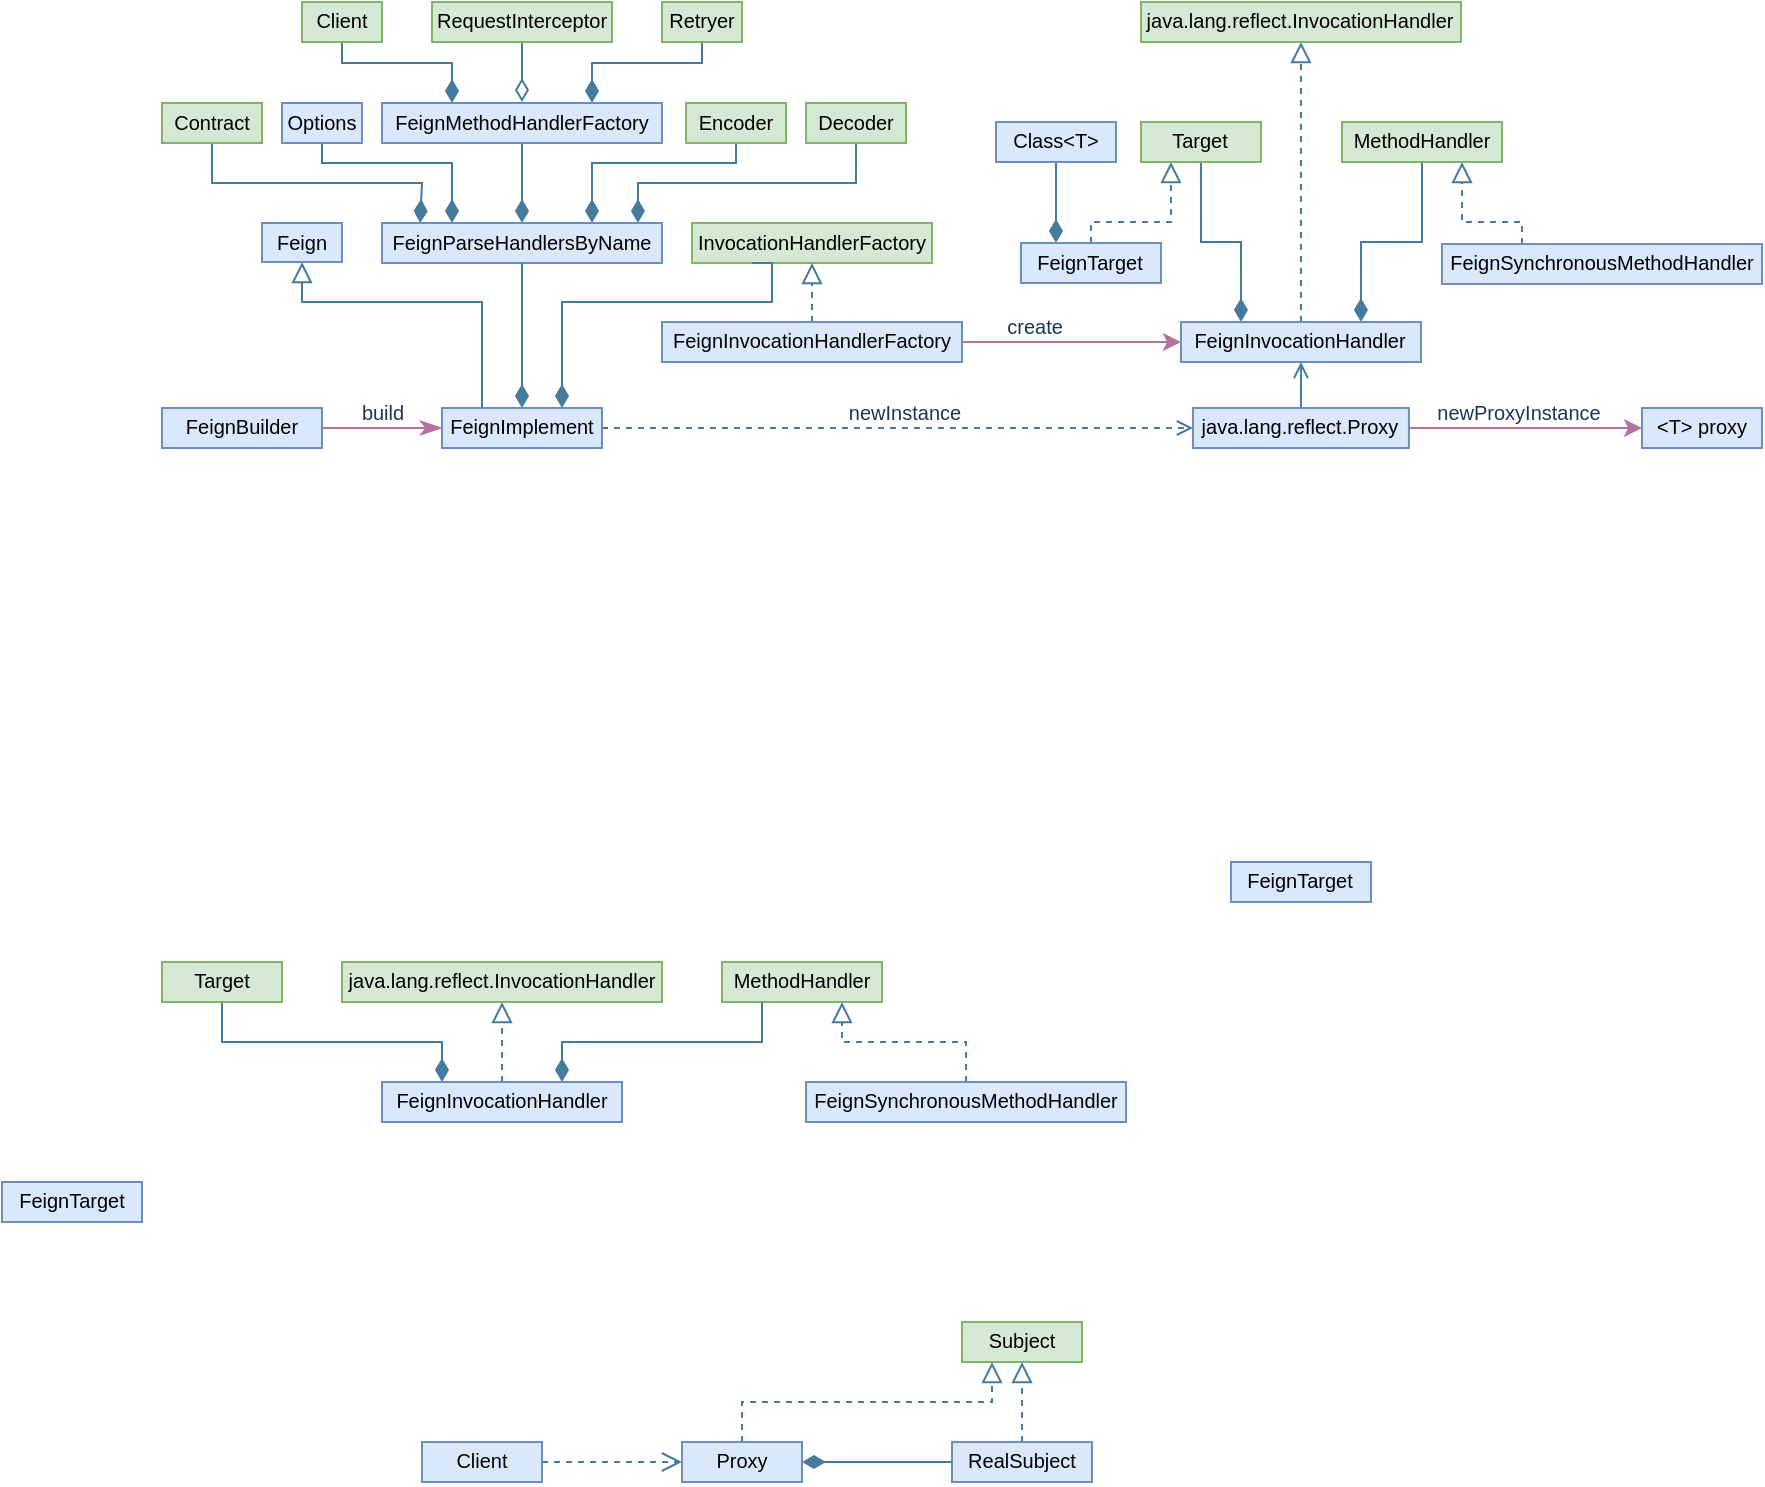 <mxfile version="21.5.1" type="device" pages="2">
  <diagram id="_M2vOzLNJd95OLEj7MYm" name="feign">
    <mxGraphModel dx="982" dy="659" grid="1" gridSize="10" guides="1" tooltips="1" connect="1" arrows="1" fold="1" page="1" pageScale="1" pageWidth="3300" pageHeight="4681" math="0" shadow="0">
      <root>
        <mxCell id="0" />
        <mxCell id="1" parent="0" />
        <mxCell id="AGtXbP1HPMAP7UNL4Vgl-21" style="edgeStyle=orthogonalEdgeStyle;shape=connector;rounded=0;sketch=0;orthogonalLoop=1;jettySize=auto;html=1;exitX=1;exitY=0.5;exitDx=0;exitDy=0;entryX=0;entryY=0.5;entryDx=0;entryDy=0;labelBackgroundColor=default;strokeColor=#B5739D;fontFamily=Helvetica;fontSize=10;fontColor=#1D3557;endArrow=classicThin;endFill=1;endSize=8;fillColor=#A8DADC;" edge="1" parent="1" source="AGtXbP1HPMAP7UNL4Vgl-7" target="AGtXbP1HPMAP7UNL4Vgl-11">
          <mxGeometry relative="1" as="geometry" />
        </mxCell>
        <mxCell id="AGtXbP1HPMAP7UNL4Vgl-7" value="&lt;p style=&quot;margin: 4px 0px 0px;&quot;&gt;FeignBuilder&lt;br&gt;&lt;/p&gt;" style="verticalAlign=middle;align=center;overflow=fill;fontSize=10;fontFamily=Helvetica;html=1;strokeColor=#6c8ebf;fillColor=#dae8fc;fontStyle=0" vertex="1" parent="1">
          <mxGeometry x="160" y="763" width="80" height="20" as="geometry" />
        </mxCell>
        <mxCell id="AGtXbP1HPMAP7UNL4Vgl-54" style="edgeStyle=orthogonalEdgeStyle;shape=connector;rounded=0;sketch=0;orthogonalLoop=1;jettySize=auto;html=1;exitX=0.5;exitY=0;exitDx=0;exitDy=0;entryX=0.5;entryY=1;entryDx=0;entryDy=0;labelBackgroundColor=default;strokeColor=#457B9D;fontFamily=Helvetica;fontSize=10;fontColor=#1D3557;endArrow=none;endFill=0;endSize=8;fillColor=#A8DADC;startArrow=diamondThin;startFill=1;startSize=9;" edge="1" parent="1" source="AGtXbP1HPMAP7UNL4Vgl-9" target="AGtXbP1HPMAP7UNL4Vgl-45">
          <mxGeometry relative="1" as="geometry" />
        </mxCell>
        <mxCell id="AGtXbP1HPMAP7UNL4Vgl-55" style="edgeStyle=orthogonalEdgeStyle;shape=connector;rounded=0;sketch=0;orthogonalLoop=1;jettySize=auto;html=1;exitX=0.75;exitY=0;exitDx=0;exitDy=0;entryX=0.5;entryY=1;entryDx=0;entryDy=0;labelBackgroundColor=default;strokeColor=#457B9D;fontFamily=Helvetica;fontSize=10;fontColor=#1D3557;startArrow=diamondThin;startFill=1;endArrow=none;endFill=0;startSize=9;endSize=8;fillColor=#A8DADC;" edge="1" parent="1" source="AGtXbP1HPMAP7UNL4Vgl-9" target="AGtXbP1HPMAP7UNL4Vgl-44">
          <mxGeometry relative="1" as="geometry">
            <Array as="points">
              <mxPoint x="375" y="640.5" />
              <mxPoint x="447" y="640.5" />
            </Array>
          </mxGeometry>
        </mxCell>
        <mxCell id="AGtXbP1HPMAP7UNL4Vgl-56" style="edgeStyle=orthogonalEdgeStyle;shape=connector;rounded=0;sketch=0;orthogonalLoop=1;jettySize=auto;html=1;exitX=0.25;exitY=0;exitDx=0;exitDy=0;entryX=0.5;entryY=1;entryDx=0;entryDy=0;labelBackgroundColor=default;strokeColor=#457B9D;fontFamily=Helvetica;fontSize=10;fontColor=#1D3557;startArrow=diamondThin;startFill=1;endArrow=none;endFill=0;startSize=9;endSize=8;fillColor=#A8DADC;" edge="1" parent="1" source="AGtXbP1HPMAP7UNL4Vgl-9" target="AGtXbP1HPMAP7UNL4Vgl-42">
          <mxGeometry relative="1" as="geometry">
            <Array as="points">
              <mxPoint x="305" y="640.5" />
              <mxPoint x="240" y="640.5" />
            </Array>
          </mxGeometry>
        </mxCell>
        <mxCell id="AGtXbP1HPMAP7UNL4Vgl-57" style="edgeStyle=orthogonalEdgeStyle;shape=connector;rounded=0;sketch=0;orthogonalLoop=1;jettySize=auto;html=1;exitX=0.914;exitY=0;exitDx=0;exitDy=0;entryX=0.5;entryY=1;entryDx=0;entryDy=0;labelBackgroundColor=default;strokeColor=#457B9D;fontFamily=Helvetica;fontSize=10;fontColor=#1D3557;startArrow=diamondThin;startFill=1;endArrow=none;endFill=0;startSize=9;endSize=8;fillColor=#A8DADC;exitPerimeter=0;" edge="1" parent="1" source="AGtXbP1HPMAP7UNL4Vgl-9" target="AGtXbP1HPMAP7UNL4Vgl-43">
          <mxGeometry relative="1" as="geometry">
            <Array as="points">
              <mxPoint x="398" y="650.5" />
              <mxPoint x="507" y="650.5" />
            </Array>
          </mxGeometry>
        </mxCell>
        <mxCell id="AGtXbP1HPMAP7UNL4Vgl-58" style="edgeStyle=orthogonalEdgeStyle;shape=connector;rounded=0;sketch=0;orthogonalLoop=1;jettySize=auto;html=1;exitX=0.136;exitY=0;exitDx=0;exitDy=0;entryX=0.5;entryY=1;entryDx=0;entryDy=0;labelBackgroundColor=default;strokeColor=#457B9D;fontFamily=Helvetica;fontSize=10;fontColor=#1D3557;startArrow=diamondThin;startFill=1;endArrow=none;endFill=0;startSize=9;endSize=8;fillColor=#A8DADC;exitPerimeter=0;" edge="1" parent="1" source="AGtXbP1HPMAP7UNL4Vgl-9" target="AGtXbP1HPMAP7UNL4Vgl-41">
          <mxGeometry relative="1" as="geometry">
            <Array as="points">
              <mxPoint x="290" y="650.5" />
              <mxPoint x="185" y="650.5" />
            </Array>
          </mxGeometry>
        </mxCell>
        <mxCell id="AGtXbP1HPMAP7UNL4Vgl-9" value="&lt;p style=&quot;margin: 4px 0px 0px;&quot;&gt;FeignParseHandlersByName&lt;br&gt;&lt;/p&gt;" style="verticalAlign=middle;align=center;overflow=fill;fontSize=10;fontFamily=Helvetica;html=1;strokeColor=#6c8ebf;fillColor=#dae8fc;fontStyle=0" vertex="1" parent="1">
          <mxGeometry x="270" y="670.5" width="140" height="20" as="geometry" />
        </mxCell>
        <mxCell id="AGtXbP1HPMAP7UNL4Vgl-10" value="&lt;p style=&quot;margin: 4px 0px 0px;&quot;&gt;InvocationHandlerFactory&lt;br&gt;&lt;/p&gt;" style="verticalAlign=middle;align=center;overflow=fill;fontSize=10;fontFamily=Helvetica;html=1;strokeColor=#82b366;fillColor=#d5e8d4;fontStyle=0" vertex="1" parent="1">
          <mxGeometry x="425" y="670.5" width="120" height="20" as="geometry" />
        </mxCell>
        <mxCell id="AGtXbP1HPMAP7UNL4Vgl-13" style="edgeStyle=orthogonalEdgeStyle;shape=connector;rounded=0;sketch=0;orthogonalLoop=1;jettySize=auto;html=1;exitX=0.5;exitY=0;exitDx=0;exitDy=0;entryX=0.5;entryY=1;entryDx=0;entryDy=0;labelBackgroundColor=default;strokeColor=#457B9D;fontFamily=Helvetica;fontSize=10;fontColor=#1D3557;endArrow=none;endFill=0;endSize=8;fillColor=#A8DADC;startArrow=diamondThin;startFill=1;startSize=9;" edge="1" parent="1" source="AGtXbP1HPMAP7UNL4Vgl-11" target="AGtXbP1HPMAP7UNL4Vgl-9">
          <mxGeometry relative="1" as="geometry" />
        </mxCell>
        <mxCell id="AGtXbP1HPMAP7UNL4Vgl-14" style="edgeStyle=orthogonalEdgeStyle;shape=connector;rounded=0;sketch=0;orthogonalLoop=1;jettySize=auto;html=1;exitX=0.75;exitY=0;exitDx=0;exitDy=0;entryX=0.25;entryY=1;entryDx=0;entryDy=0;labelBackgroundColor=default;strokeColor=#457B9D;fontFamily=Helvetica;fontSize=10;fontColor=#1D3557;endArrow=none;endFill=0;endSize=8;fillColor=#A8DADC;startArrow=diamondThin;startFill=1;startSize=9;" edge="1" parent="1" source="AGtXbP1HPMAP7UNL4Vgl-11" target="AGtXbP1HPMAP7UNL4Vgl-10">
          <mxGeometry relative="1" as="geometry">
            <Array as="points">
              <mxPoint x="360" y="710" />
              <mxPoint x="465" y="710" />
            </Array>
          </mxGeometry>
        </mxCell>
        <mxCell id="AGtXbP1HPMAP7UNL4Vgl-68" style="edgeStyle=orthogonalEdgeStyle;shape=connector;rounded=0;sketch=0;orthogonalLoop=1;jettySize=auto;html=1;exitX=1;exitY=0.5;exitDx=0;exitDy=0;entryX=0;entryY=0.5;entryDx=0;entryDy=0;labelBackgroundColor=default;strokeColor=#457B9D;fontFamily=Helvetica;fontSize=10;fontColor=#1D3557;startArrow=none;startFill=0;endArrow=open;endFill=0;startSize=9;endSize=6;fillColor=#A8DADC;dashed=1;" edge="1" parent="1" source="AGtXbP1HPMAP7UNL4Vgl-11" target="AGtXbP1HPMAP7UNL4Vgl-67">
          <mxGeometry relative="1" as="geometry" />
        </mxCell>
        <mxCell id="AGtXbP1HPMAP7UNL4Vgl-11" value="&lt;p style=&quot;margin: 4px 0px 0px;&quot;&gt;FeignImplement&lt;br&gt;&lt;/p&gt;" style="verticalAlign=middle;align=center;overflow=fill;fontSize=10;fontFamily=Helvetica;html=1;strokeColor=#6c8ebf;fillColor=#dae8fc;fontStyle=0" vertex="1" parent="1">
          <mxGeometry x="300" y="763" width="80" height="20" as="geometry" />
        </mxCell>
        <mxCell id="AGtXbP1HPMAP7UNL4Vgl-63" style="edgeStyle=orthogonalEdgeStyle;shape=connector;rounded=0;sketch=0;orthogonalLoop=1;jettySize=auto;html=1;exitX=1;exitY=0.5;exitDx=0;exitDy=0;entryX=0;entryY=0.5;entryDx=0;entryDy=0;labelBackgroundColor=default;strokeColor=#B5739D;fontFamily=Helvetica;fontSize=10;fontColor=#1D3557;startArrow=none;startFill=0;endArrow=classic;endFill=1;startSize=6;endSize=6;fillColor=#A8DADC;" edge="1" parent="1" source="AGtXbP1HPMAP7UNL4Vgl-17" target="AGtXbP1HPMAP7UNL4Vgl-60">
          <mxGeometry relative="1" as="geometry" />
        </mxCell>
        <mxCell id="AGtXbP1HPMAP7UNL4Vgl-70" style="edgeStyle=orthogonalEdgeStyle;shape=connector;rounded=0;sketch=0;orthogonalLoop=1;jettySize=auto;html=1;exitX=0.5;exitY=0;exitDx=0;exitDy=0;entryX=0.5;entryY=1;entryDx=0;entryDy=0;labelBackgroundColor=default;strokeColor=#457B9D;fontFamily=Helvetica;fontSize=10;fontColor=#1D3557;startArrow=none;startFill=0;endArrow=block;endFill=0;startSize=9;endSize=8;fillColor=#A8DADC;dashed=1;" edge="1" parent="1" source="AGtXbP1HPMAP7UNL4Vgl-17" target="AGtXbP1HPMAP7UNL4Vgl-10">
          <mxGeometry relative="1" as="geometry" />
        </mxCell>
        <mxCell id="AGtXbP1HPMAP7UNL4Vgl-17" value="&lt;p style=&quot;margin: 4px 0px 0px;&quot;&gt;FeignInvocationHandlerFactory&lt;br&gt;&lt;/p&gt;" style="verticalAlign=middle;align=center;overflow=fill;fontSize=10;fontFamily=Helvetica;html=1;strokeColor=#6c8ebf;fillColor=#dae8fc;fontStyle=0" vertex="1" parent="1">
          <mxGeometry x="410" y="720" width="150" height="20" as="geometry" />
        </mxCell>
        <mxCell id="AGtXbP1HPMAP7UNL4Vgl-22" value="build" style="text;html=1;align=center;verticalAlign=middle;resizable=0;points=[];autosize=1;strokeColor=none;fillColor=none;fontSize=10;fontFamily=Helvetica;fontColor=#1D3557;" vertex="1" parent="1">
          <mxGeometry x="250" y="750" width="40" height="30" as="geometry" />
        </mxCell>
        <mxCell id="AGtXbP1HPMAP7UNL4Vgl-41" value="&lt;p style=&quot;margin: 4px 0px 0px;&quot;&gt;Contract&lt;br&gt;&lt;/p&gt;" style="verticalAlign=middle;align=center;overflow=fill;fontSize=10;fontFamily=Helvetica;html=1;strokeColor=#82b366;fillColor=#d5e8d4;fontStyle=0" vertex="1" parent="1">
          <mxGeometry x="160" y="610.5" width="50" height="20" as="geometry" />
        </mxCell>
        <mxCell id="AGtXbP1HPMAP7UNL4Vgl-42" value="&lt;p style=&quot;margin: 4px 0px 0px;&quot;&gt;Options&lt;br&gt;&lt;/p&gt;" style="verticalAlign=middle;align=center;overflow=fill;fontSize=10;fontFamily=Helvetica;html=1;strokeColor=#6c8ebf;fillColor=#dae8fc;fontStyle=0" vertex="1" parent="1">
          <mxGeometry x="220" y="610.5" width="40" height="20" as="geometry" />
        </mxCell>
        <mxCell id="AGtXbP1HPMAP7UNL4Vgl-43" value="&lt;p style=&quot;margin: 4px 0px 0px;&quot;&gt;Decoder&lt;br&gt;&lt;/p&gt;" style="verticalAlign=middle;align=center;overflow=fill;fontSize=10;fontFamily=Helvetica;html=1;strokeColor=#82b366;fillColor=#d5e8d4;fontStyle=0" vertex="1" parent="1">
          <mxGeometry x="482.02" y="610.5" width="50" height="20" as="geometry" />
        </mxCell>
        <mxCell id="AGtXbP1HPMAP7UNL4Vgl-44" value="&lt;p style=&quot;margin: 4px 0px 0px;&quot;&gt;Encoder&lt;br&gt;&lt;/p&gt;" style="verticalAlign=middle;align=center;overflow=fill;fontSize=10;fontFamily=Helvetica;html=1;strokeColor=#82b366;fillColor=#d5e8d4;fontStyle=0" vertex="1" parent="1">
          <mxGeometry x="422.02" y="610.5" width="50" height="20" as="geometry" />
        </mxCell>
        <mxCell id="AGtXbP1HPMAP7UNL4Vgl-59" style="edgeStyle=orthogonalEdgeStyle;shape=connector;rounded=0;sketch=0;orthogonalLoop=1;jettySize=auto;html=1;exitX=0.75;exitY=0;exitDx=0;exitDy=0;labelBackgroundColor=default;strokeColor=#457B9D;fontFamily=Helvetica;fontSize=10;fontColor=#1D3557;startArrow=diamondThin;startFill=1;endArrow=none;endFill=0;startSize=9;endSize=8;fillColor=#A8DADC;" edge="1" parent="1" source="AGtXbP1HPMAP7UNL4Vgl-45" target="AGtXbP1HPMAP7UNL4Vgl-50">
          <mxGeometry relative="1" as="geometry" />
        </mxCell>
        <mxCell id="AGtXbP1HPMAP7UNL4Vgl-45" value="&lt;p style=&quot;margin: 4px 0px 0px;&quot;&gt;FeignMethodHandlerFactory&lt;br&gt;&lt;/p&gt;" style="verticalAlign=middle;align=center;overflow=fill;fontSize=10;fontFamily=Helvetica;html=1;strokeColor=#6c8ebf;fillColor=#dae8fc;fontStyle=0" vertex="1" parent="1">
          <mxGeometry x="270" y="610.5" width="140" height="20" as="geometry" />
        </mxCell>
        <mxCell id="AGtXbP1HPMAP7UNL4Vgl-46" style="edgeStyle=orthogonalEdgeStyle;shape=connector;rounded=0;sketch=0;orthogonalLoop=1;jettySize=auto;html=1;exitX=0.5;exitY=0;exitDx=0;exitDy=0;entryX=0.5;entryY=1;entryDx=0;entryDy=0;labelBackgroundColor=default;strokeColor=#457B9D;fontFamily=Helvetica;fontSize=10;fontColor=#1D3557;endArrow=none;endFill=0;endSize=8;fillColor=#A8DADC;startArrow=diamondThin;startFill=0;startSize=9;" edge="1" parent="1" target="AGtXbP1HPMAP7UNL4Vgl-51">
          <mxGeometry relative="1" as="geometry">
            <mxPoint x="340" y="610" as="sourcePoint" />
          </mxGeometry>
        </mxCell>
        <mxCell id="AGtXbP1HPMAP7UNL4Vgl-47" style="edgeStyle=orthogonalEdgeStyle;shape=connector;rounded=0;sketch=0;orthogonalLoop=1;jettySize=auto;html=1;exitX=0.25;exitY=0;exitDx=0;exitDy=0;entryX=0.5;entryY=1;entryDx=0;entryDy=0;labelBackgroundColor=default;strokeColor=#457B9D;fontFamily=Helvetica;fontSize=10;fontColor=#1D3557;endArrow=none;endFill=0;endSize=8;fillColor=#A8DADC;startArrow=diamondThin;startFill=1;startSize=9;" edge="1" parent="1" target="AGtXbP1HPMAP7UNL4Vgl-49" source="AGtXbP1HPMAP7UNL4Vgl-45">
          <mxGeometry relative="1" as="geometry">
            <mxPoint x="303" y="610" as="sourcePoint" />
          </mxGeometry>
        </mxCell>
        <mxCell id="AGtXbP1HPMAP7UNL4Vgl-49" value="&lt;p style=&quot;margin: 4px 0px 0px;&quot;&gt;Client&lt;br&gt;&lt;/p&gt;" style="verticalAlign=middle;align=center;overflow=fill;fontSize=10;fontFamily=Helvetica;html=1;strokeColor=#82b366;fillColor=#d5e8d4;fontStyle=0" vertex="1" parent="1">
          <mxGeometry x="230" y="560" width="40" height="20" as="geometry" />
        </mxCell>
        <mxCell id="AGtXbP1HPMAP7UNL4Vgl-50" value="&lt;p style=&quot;margin: 4px 0px 0px;&quot;&gt;Retryer&lt;br&gt;&lt;/p&gt;" style="verticalAlign=middle;align=center;overflow=fill;fontSize=10;fontFamily=Helvetica;html=1;strokeColor=#82b366;fillColor=#d5e8d4;fontStyle=0" vertex="1" parent="1">
          <mxGeometry x="410" y="560" width="40" height="20" as="geometry" />
        </mxCell>
        <mxCell id="AGtXbP1HPMAP7UNL4Vgl-51" value="&lt;p style=&quot;margin: 4px 0px 0px;&quot;&gt;RequestInterceptor&lt;br&gt;&lt;/p&gt;" style="verticalAlign=middle;align=center;overflow=fill;fontSize=10;fontFamily=Helvetica;html=1;strokeColor=#82b366;fillColor=#d5e8d4;fontStyle=0" vertex="1" parent="1">
          <mxGeometry x="295" y="560" width="90" height="20" as="geometry" />
        </mxCell>
        <mxCell id="AGtXbP1HPMAP7UNL4Vgl-90" style="edgeStyle=orthogonalEdgeStyle;shape=connector;rounded=0;sketch=0;orthogonalLoop=1;jettySize=auto;html=1;exitX=0.5;exitY=0;exitDx=0;exitDy=0;entryX=0.5;entryY=1;entryDx=0;entryDy=0;labelBackgroundColor=default;strokeColor=#457B9D;fontFamily=Helvetica;fontSize=10;fontColor=#1D3557;startArrow=none;startFill=0;endArrow=block;endFill=0;startSize=9;endSize=8;fillColor=#A8DADC;dashed=1;" edge="1" parent="1" source="AGtXbP1HPMAP7UNL4Vgl-60" target="AGtXbP1HPMAP7UNL4Vgl-89">
          <mxGeometry relative="1" as="geometry" />
        </mxCell>
        <mxCell id="AGtXbP1HPMAP7UNL4Vgl-106" style="edgeStyle=orthogonalEdgeStyle;shape=connector;rounded=0;sketch=0;orthogonalLoop=1;jettySize=auto;html=1;exitX=0.75;exitY=0;exitDx=0;exitDy=0;entryX=0.5;entryY=1;entryDx=0;entryDy=0;labelBackgroundColor=default;strokeColor=#457B9D;fontFamily=Helvetica;fontSize=10;fontColor=#1D3557;startArrow=diamondThin;startFill=1;endArrow=none;endFill=0;startSize=9;endSize=8;fillColor=#A8DADC;" edge="1" parent="1" source="AGtXbP1HPMAP7UNL4Vgl-60" target="AGtXbP1HPMAP7UNL4Vgl-105">
          <mxGeometry relative="1" as="geometry" />
        </mxCell>
        <mxCell id="AGtXbP1HPMAP7UNL4Vgl-110" style="edgeStyle=orthogonalEdgeStyle;shape=connector;rounded=0;sketch=0;orthogonalLoop=1;jettySize=auto;html=1;exitX=0.25;exitY=0;exitDx=0;exitDy=0;entryX=0.5;entryY=1;entryDx=0;entryDy=0;labelBackgroundColor=default;strokeColor=#457B9D;fontFamily=Helvetica;fontSize=10;fontColor=#1D3557;startArrow=diamondThin;startFill=1;endArrow=none;endFill=0;startSize=9;endSize=8;fillColor=#A8DADC;" edge="1" parent="1" source="AGtXbP1HPMAP7UNL4Vgl-60" target="AGtXbP1HPMAP7UNL4Vgl-108">
          <mxGeometry relative="1" as="geometry" />
        </mxCell>
        <mxCell id="AGtXbP1HPMAP7UNL4Vgl-60" value="&lt;p style=&quot;margin: 4px 0px 0px;&quot;&gt;FeignInvocationHandler&lt;br&gt;&lt;/p&gt;" style="verticalAlign=middle;align=center;overflow=fill;fontSize=10;fontFamily=Helvetica;html=1;strokeColor=#6c8ebf;fillColor=#dae8fc;fontStyle=0" vertex="1" parent="1">
          <mxGeometry x="669.48" y="720" width="120" height="20" as="geometry" />
        </mxCell>
        <mxCell id="AGtXbP1HPMAP7UNL4Vgl-64" value="create" style="text;html=1;align=center;verticalAlign=middle;resizable=0;points=[];autosize=1;strokeColor=none;fillColor=none;fontSize=10;fontFamily=Helvetica;fontColor=#1D3557;" vertex="1" parent="1">
          <mxGeometry x="571.48" y="707" width="50" height="30" as="geometry" />
        </mxCell>
        <mxCell id="AGtXbP1HPMAP7UNL4Vgl-65" value="&lt;p style=&quot;margin: 4px 0px 0px;&quot;&gt;Feign&lt;br&gt;&lt;/p&gt;" style="verticalAlign=middle;align=center;overflow=fill;fontSize=10;fontFamily=Helvetica;html=1;strokeColor=#6c8ebf;fillColor=#dae8fc;fontStyle=0" vertex="1" parent="1">
          <mxGeometry x="210" y="670.5" width="40" height="19.5" as="geometry" />
        </mxCell>
        <mxCell id="AGtXbP1HPMAP7UNL4Vgl-66" style="edgeStyle=orthogonalEdgeStyle;shape=connector;rounded=0;sketch=0;orthogonalLoop=1;jettySize=auto;html=1;exitX=0.25;exitY=0;exitDx=0;exitDy=0;entryX=0.5;entryY=1;entryDx=0;entryDy=0;labelBackgroundColor=default;strokeColor=#457B9D;fontFamily=Helvetica;fontSize=10;fontColor=#1D3557;endArrow=block;endFill=0;endSize=8;fillColor=#A8DADC;" edge="1" parent="1" target="AGtXbP1HPMAP7UNL4Vgl-65" source="AGtXbP1HPMAP7UNL4Vgl-11">
          <mxGeometry relative="1" as="geometry">
            <mxPoint x="230" y="730.5" as="sourcePoint" />
            <Array as="points">
              <mxPoint x="320" y="710" />
              <mxPoint x="230" y="710" />
            </Array>
          </mxGeometry>
        </mxCell>
        <mxCell id="AGtXbP1HPMAP7UNL4Vgl-74" style="edgeStyle=orthogonalEdgeStyle;shape=connector;rounded=0;sketch=0;orthogonalLoop=1;jettySize=auto;html=1;exitX=1;exitY=0.5;exitDx=0;exitDy=0;entryX=0;entryY=0.5;entryDx=0;entryDy=0;labelBackgroundColor=default;strokeColor=#B5739D;fontFamily=Helvetica;fontSize=10;fontColor=#1D3557;startArrow=none;startFill=0;endArrow=classic;endFill=1;startSize=10;endSize=6;fillColor=#A8DADC;" edge="1" parent="1" source="AGtXbP1HPMAP7UNL4Vgl-67" target="AGtXbP1HPMAP7UNL4Vgl-73">
          <mxGeometry relative="1" as="geometry" />
        </mxCell>
        <mxCell id="AGtXbP1HPMAP7UNL4Vgl-77" style="edgeStyle=orthogonalEdgeStyle;shape=connector;rounded=0;sketch=0;orthogonalLoop=1;jettySize=auto;html=1;exitX=0.5;exitY=0;exitDx=0;exitDy=0;entryX=0.5;entryY=1;entryDx=0;entryDy=0;labelBackgroundColor=default;strokeColor=#457B9D;fontFamily=Helvetica;fontSize=10;fontColor=#1D3557;startArrow=none;startFill=0;endArrow=open;endFill=0;startSize=9;endSize=6;fillColor=#A8DADC;" edge="1" parent="1" source="AGtXbP1HPMAP7UNL4Vgl-67" target="AGtXbP1HPMAP7UNL4Vgl-60">
          <mxGeometry relative="1" as="geometry" />
        </mxCell>
        <mxCell id="AGtXbP1HPMAP7UNL4Vgl-67" value="&lt;p style=&quot;margin: 4px 0px 0px;&quot;&gt;java.lang.reflect.Proxy&lt;br&gt;&lt;/p&gt;" style="verticalAlign=middle;align=center;overflow=fill;fontSize=10;fontFamily=Helvetica;html=1;strokeColor=#6c8ebf;fillColor=#dae8fc;fontStyle=0" vertex="1" parent="1">
          <mxGeometry x="675.49" y="763" width="107.98" height="20" as="geometry" />
        </mxCell>
        <mxCell id="AGtXbP1HPMAP7UNL4Vgl-71" value="newInstance" style="text;html=1;align=center;verticalAlign=middle;resizable=0;points=[];autosize=1;strokeColor=none;fillColor=none;fontSize=10;fontFamily=Helvetica;fontColor=#1D3557;" vertex="1" parent="1">
          <mxGeometry x="491.48" y="750" width="80" height="30" as="geometry" />
        </mxCell>
        <mxCell id="AGtXbP1HPMAP7UNL4Vgl-72" value="newProxyInstance" style="text;html=1;align=center;verticalAlign=middle;resizable=0;points=[];autosize=1;strokeColor=none;fillColor=none;fontSize=10;fontFamily=Helvetica;fontColor=#1D3557;" vertex="1" parent="1">
          <mxGeometry x="783.47" y="750" width="110" height="30" as="geometry" />
        </mxCell>
        <mxCell id="AGtXbP1HPMAP7UNL4Vgl-73" value="&lt;p style=&quot;margin: 4px 0px 0px;&quot;&gt;&amp;lt;T&amp;gt; proxy&lt;br&gt;&lt;/p&gt;" style="verticalAlign=middle;align=center;overflow=fill;fontSize=10;fontFamily=Helvetica;html=1;strokeColor=#6c8ebf;fillColor=#dae8fc;fontStyle=0" vertex="1" parent="1">
          <mxGeometry x="900" y="763" width="60" height="20" as="geometry" />
        </mxCell>
        <mxCell id="AGtXbP1HPMAP7UNL4Vgl-89" value="&lt;p style=&quot;margin: 4px 0px 0px;&quot;&gt;java.lang.reflect.InvocationHandler&lt;br&gt;&lt;/p&gt;" style="verticalAlign=middle;align=center;overflow=fill;fontSize=10;fontFamily=Helvetica;html=1;fillColor=#d5e8d4;strokeColor=#82b366;fontStyle=0" vertex="1" parent="1">
          <mxGeometry x="649.48" y="560" width="160" height="20" as="geometry" />
        </mxCell>
        <mxCell id="AGtXbP1HPMAP7UNL4Vgl-93" value="&lt;p style=&quot;margin: 4px 0px 0px;&quot;&gt;MethodHandler&lt;br&gt;&lt;/p&gt;" style="verticalAlign=middle;align=center;overflow=fill;fontSize=10;fontFamily=Helvetica;html=1;fillColor=#d5e8d4;strokeColor=#82b366;fontStyle=0" vertex="1" parent="1">
          <mxGeometry x="440" y="1040" width="80" height="20" as="geometry" />
        </mxCell>
        <mxCell id="AGtXbP1HPMAP7UNL4Vgl-102" style="edgeStyle=orthogonalEdgeStyle;shape=connector;rounded=0;sketch=0;orthogonalLoop=1;jettySize=auto;html=1;exitX=0.5;exitY=0;exitDx=0;exitDy=0;entryX=0.75;entryY=1;entryDx=0;entryDy=0;labelBackgroundColor=default;strokeColor=#457B9D;fontFamily=Helvetica;fontSize=10;fontColor=#1D3557;startArrow=none;startFill=0;endArrow=block;endFill=0;startSize=9;endSize=8;fillColor=#A8DADC;dashed=1;" edge="1" parent="1" source="AGtXbP1HPMAP7UNL4Vgl-95" target="AGtXbP1HPMAP7UNL4Vgl-93">
          <mxGeometry relative="1" as="geometry">
            <Array as="points">
              <mxPoint x="562" y="1080" />
              <mxPoint x="500" y="1080" />
            </Array>
          </mxGeometry>
        </mxCell>
        <mxCell id="AGtXbP1HPMAP7UNL4Vgl-95" value="&lt;p style=&quot;margin: 4px 0px 0px;&quot;&gt;FeignSynchronousMethodHandler&lt;br&gt;&lt;/p&gt;" style="verticalAlign=middle;align=center;overflow=fill;fontSize=10;fontFamily=Helvetica;html=1;strokeColor=#6c8ebf;fillColor=#dae8fc;fontStyle=0" vertex="1" parent="1">
          <mxGeometry x="482.02" y="1100" width="160" height="20" as="geometry" />
        </mxCell>
        <mxCell id="AGtXbP1HPMAP7UNL4Vgl-96" style="edgeStyle=orthogonalEdgeStyle;shape=connector;rounded=0;sketch=0;orthogonalLoop=1;jettySize=auto;html=1;exitX=0.5;exitY=0;exitDx=0;exitDy=0;entryX=0.5;entryY=1;entryDx=0;entryDy=0;labelBackgroundColor=default;strokeColor=#457B9D;fontFamily=Helvetica;fontSize=10;fontColor=#1D3557;startArrow=none;startFill=0;endArrow=block;endFill=0;startSize=9;endSize=8;fillColor=#A8DADC;dashed=1;" edge="1" parent="1" source="AGtXbP1HPMAP7UNL4Vgl-97" target="AGtXbP1HPMAP7UNL4Vgl-98">
          <mxGeometry relative="1" as="geometry" />
        </mxCell>
        <mxCell id="AGtXbP1HPMAP7UNL4Vgl-99" style="edgeStyle=orthogonalEdgeStyle;shape=connector;rounded=0;sketch=0;orthogonalLoop=1;jettySize=auto;html=1;exitX=0.75;exitY=0;exitDx=0;exitDy=0;entryX=0.25;entryY=1;entryDx=0;entryDy=0;labelBackgroundColor=default;strokeColor=#457B9D;fontFamily=Helvetica;fontSize=10;fontColor=#1D3557;startArrow=diamondThin;startFill=1;endArrow=none;endFill=0;startSize=9;endSize=8;fillColor=#A8DADC;" edge="1" parent="1" source="AGtXbP1HPMAP7UNL4Vgl-97" target="AGtXbP1HPMAP7UNL4Vgl-93">
          <mxGeometry relative="1" as="geometry">
            <Array as="points">
              <mxPoint x="360" y="1080" />
              <mxPoint x="460" y="1080" />
            </Array>
          </mxGeometry>
        </mxCell>
        <mxCell id="AGtXbP1HPMAP7UNL4Vgl-101" style="edgeStyle=orthogonalEdgeStyle;shape=connector;rounded=0;sketch=0;orthogonalLoop=1;jettySize=auto;html=1;exitX=0.25;exitY=0;exitDx=0;exitDy=0;entryX=0.5;entryY=1;entryDx=0;entryDy=0;labelBackgroundColor=default;strokeColor=#457B9D;fontFamily=Helvetica;fontSize=10;fontColor=#1D3557;startArrow=diamondThin;startFill=1;endArrow=none;endFill=0;startSize=9;endSize=8;fillColor=#A8DADC;" edge="1" parent="1" source="AGtXbP1HPMAP7UNL4Vgl-97" target="AGtXbP1HPMAP7UNL4Vgl-100">
          <mxGeometry relative="1" as="geometry" />
        </mxCell>
        <mxCell id="AGtXbP1HPMAP7UNL4Vgl-97" value="&lt;p style=&quot;margin: 4px 0px 0px;&quot;&gt;FeignInvocationHandler&lt;br&gt;&lt;/p&gt;" style="verticalAlign=middle;align=center;overflow=fill;fontSize=10;fontFamily=Helvetica;html=1;strokeColor=#6c8ebf;fillColor=#dae8fc;fontStyle=0" vertex="1" parent="1">
          <mxGeometry x="270" y="1100" width="120" height="20" as="geometry" />
        </mxCell>
        <mxCell id="AGtXbP1HPMAP7UNL4Vgl-98" value="&lt;p style=&quot;margin: 4px 0px 0px;&quot;&gt;java.lang.reflect.InvocationHandler&lt;br&gt;&lt;/p&gt;" style="verticalAlign=middle;align=center;overflow=fill;fontSize=10;fontFamily=Helvetica;html=1;fillColor=#d5e8d4;strokeColor=#82b366;fontStyle=0" vertex="1" parent="1">
          <mxGeometry x="250.0" y="1040" width="160" height="20" as="geometry" />
        </mxCell>
        <mxCell id="AGtXbP1HPMAP7UNL4Vgl-100" value="&lt;p style=&quot;margin: 4px 0px 0px;&quot;&gt;Target&lt;br&gt;&lt;/p&gt;" style="verticalAlign=middle;align=center;overflow=fill;fontSize=10;fontFamily=Helvetica;html=1;fillColor=#d5e8d4;strokeColor=#82b366;fontStyle=0" vertex="1" parent="1">
          <mxGeometry x="160" y="1040" width="60" height="20" as="geometry" />
        </mxCell>
        <mxCell id="AGtXbP1HPMAP7UNL4Vgl-103" value="&lt;p style=&quot;margin: 4px 0px 0px;&quot;&gt;FeignTarget&lt;br&gt;&lt;/p&gt;" style="verticalAlign=middle;align=center;overflow=fill;fontSize=10;fontFamily=Helvetica;html=1;strokeColor=#6c8ebf;fillColor=#dae8fc;fontStyle=0" vertex="1" parent="1">
          <mxGeometry x="80" y="1150" width="70" height="20" as="geometry" />
        </mxCell>
        <mxCell id="AGtXbP1HPMAP7UNL4Vgl-107" style="edgeStyle=orthogonalEdgeStyle;shape=connector;rounded=0;sketch=0;orthogonalLoop=1;jettySize=auto;html=1;exitX=0.25;exitY=0;exitDx=0;exitDy=0;entryX=0.75;entryY=1;entryDx=0;entryDy=0;labelBackgroundColor=default;strokeColor=#457B9D;fontFamily=Helvetica;fontSize=10;fontColor=#1D3557;startArrow=none;startFill=0;endArrow=block;endFill=0;startSize=9;endSize=8;fillColor=#A8DADC;dashed=1;" edge="1" parent="1" source="AGtXbP1HPMAP7UNL4Vgl-104" target="AGtXbP1HPMAP7UNL4Vgl-105">
          <mxGeometry relative="1" as="geometry">
            <Array as="points">
              <mxPoint x="840" y="670" />
              <mxPoint x="810" y="670" />
            </Array>
          </mxGeometry>
        </mxCell>
        <mxCell id="AGtXbP1HPMAP7UNL4Vgl-104" value="&lt;p style=&quot;margin: 4px 0px 0px;&quot;&gt;FeignSynchronousMethodHandler&lt;br&gt;&lt;/p&gt;" style="verticalAlign=middle;align=center;overflow=fill;fontSize=10;fontFamily=Helvetica;html=1;strokeColor=#6c8ebf;fillColor=#dae8fc;fontStyle=0" vertex="1" parent="1">
          <mxGeometry x="800" y="681" width="160" height="20" as="geometry" />
        </mxCell>
        <mxCell id="AGtXbP1HPMAP7UNL4Vgl-105" value="&lt;p style=&quot;margin: 4px 0px 0px;&quot;&gt;MethodHandler&lt;br&gt;&lt;/p&gt;" style="verticalAlign=middle;align=center;overflow=fill;fontSize=10;fontFamily=Helvetica;html=1;fillColor=#d5e8d4;strokeColor=#82b366;fontStyle=0" vertex="1" parent="1">
          <mxGeometry x="750" y="620" width="80" height="20" as="geometry" />
        </mxCell>
        <mxCell id="AGtXbP1HPMAP7UNL4Vgl-108" value="&lt;p style=&quot;margin: 4px 0px 0px;&quot;&gt;Target&lt;br&gt;&lt;/p&gt;" style="verticalAlign=middle;align=center;overflow=fill;fontSize=10;fontFamily=Helvetica;html=1;fillColor=#d5e8d4;strokeColor=#82b366;fontStyle=0" vertex="1" parent="1">
          <mxGeometry x="649.48" y="620" width="60" height="20" as="geometry" />
        </mxCell>
        <mxCell id="AGtXbP1HPMAP7UNL4Vgl-111" style="edgeStyle=orthogonalEdgeStyle;shape=connector;rounded=0;sketch=0;orthogonalLoop=1;jettySize=auto;html=1;exitX=0.5;exitY=0;exitDx=0;exitDy=0;entryX=0.25;entryY=1;entryDx=0;entryDy=0;labelBackgroundColor=default;strokeColor=#457B9D;fontFamily=Helvetica;fontSize=10;fontColor=#1D3557;startArrow=none;startFill=0;endArrow=block;endFill=0;startSize=9;endSize=8;fillColor=#A8DADC;dashed=1;" edge="1" parent="1" source="AGtXbP1HPMAP7UNL4Vgl-109" target="AGtXbP1HPMAP7UNL4Vgl-108">
          <mxGeometry relative="1" as="geometry">
            <Array as="points">
              <mxPoint x="625" y="670" />
              <mxPoint x="665" y="670" />
            </Array>
          </mxGeometry>
        </mxCell>
        <mxCell id="AGtXbP1HPMAP7UNL4Vgl-113" style="edgeStyle=orthogonalEdgeStyle;shape=connector;rounded=0;sketch=0;orthogonalLoop=1;jettySize=auto;html=1;exitX=0.25;exitY=0;exitDx=0;exitDy=0;entryX=0.5;entryY=1;entryDx=0;entryDy=0;labelBackgroundColor=default;strokeColor=#457B9D;fontFamily=Helvetica;fontSize=10;fontColor=#1D3557;startArrow=diamondThin;startFill=1;endArrow=none;endFill=0;startSize=9;endSize=8;fillColor=#A8DADC;" edge="1" parent="1" source="AGtXbP1HPMAP7UNL4Vgl-109" target="AGtXbP1HPMAP7UNL4Vgl-112">
          <mxGeometry relative="1" as="geometry" />
        </mxCell>
        <mxCell id="AGtXbP1HPMAP7UNL4Vgl-109" value="&lt;p style=&quot;margin: 4px 0px 0px;&quot;&gt;FeignTarget&lt;br&gt;&lt;/p&gt;" style="verticalAlign=middle;align=center;overflow=fill;fontSize=10;fontFamily=Helvetica;html=1;strokeColor=#6c8ebf;fillColor=#dae8fc;fontStyle=0" vertex="1" parent="1">
          <mxGeometry x="589.48" y="680.5" width="70" height="20" as="geometry" />
        </mxCell>
        <mxCell id="AGtXbP1HPMAP7UNL4Vgl-112" value="&lt;p style=&quot;margin: 4px 0px 0px;&quot;&gt;Class&amp;lt;T&amp;gt;&lt;br&gt;&lt;/p&gt;" style="verticalAlign=middle;align=center;overflow=fill;fontSize=10;fontFamily=Helvetica;html=1;strokeColor=#6c8ebf;fillColor=#dae8fc;fontStyle=0" vertex="1" parent="1">
          <mxGeometry x="577" y="620" width="60" height="20" as="geometry" />
        </mxCell>
        <mxCell id="AGtXbP1HPMAP7UNL4Vgl-115" value="&lt;p style=&quot;margin: 4px 0px 0px;&quot;&gt;FeignTarget&lt;br&gt;&lt;/p&gt;" style="verticalAlign=middle;align=center;overflow=fill;fontSize=10;fontFamily=Helvetica;html=1;strokeColor=#6c8ebf;fillColor=#dae8fc;fontStyle=0" vertex="1" parent="1">
          <mxGeometry x="694.48" y="990" width="70" height="20" as="geometry" />
        </mxCell>
        <mxCell id="s_WjLZ0JeOONCGwKOALm-1" value="&lt;p style=&quot;margin: 4px 0px 0px;&quot;&gt;Subject&lt;br&gt;&lt;/p&gt;" style="verticalAlign=middle;align=center;overflow=fill;fontSize=10;fontFamily=Helvetica;html=1;fillColor=#d5e8d4;strokeColor=#82b366;fontStyle=0" vertex="1" parent="1">
          <mxGeometry x="560" y="1220" width="60" height="20" as="geometry" />
        </mxCell>
        <mxCell id="s_WjLZ0JeOONCGwKOALm-6" style="edgeStyle=orthogonalEdgeStyle;shape=connector;rounded=0;sketch=0;orthogonalLoop=1;jettySize=auto;html=1;exitX=0.5;exitY=0;exitDx=0;exitDy=0;entryX=0.5;entryY=1;entryDx=0;entryDy=0;labelBackgroundColor=default;strokeColor=#457B9D;fontFamily=Helvetica;fontSize=10;fontColor=#1D3557;startArrow=none;startFill=0;endArrow=block;endFill=0;startSize=9;endSize=8;fillColor=#A8DADC;dashed=1;" edge="1" parent="1" source="s_WjLZ0JeOONCGwKOALm-2" target="s_WjLZ0JeOONCGwKOALm-1">
          <mxGeometry relative="1" as="geometry" />
        </mxCell>
        <mxCell id="s_WjLZ0JeOONCGwKOALm-2" value="&lt;p style=&quot;margin: 4px 0px 0px;&quot;&gt;RealSubject&lt;br&gt;&lt;/p&gt;" style="verticalAlign=middle;align=center;overflow=fill;fontSize=10;fontFamily=Helvetica;html=1;strokeColor=#6c8ebf;fillColor=#dae8fc;fontStyle=0" vertex="1" parent="1">
          <mxGeometry x="555" y="1280" width="70" height="20" as="geometry" />
        </mxCell>
        <mxCell id="s_WjLZ0JeOONCGwKOALm-7" style="edgeStyle=orthogonalEdgeStyle;shape=connector;rounded=0;sketch=0;orthogonalLoop=1;jettySize=auto;html=1;exitX=0.5;exitY=0;exitDx=0;exitDy=0;entryX=0.25;entryY=1;entryDx=0;entryDy=0;dashed=1;labelBackgroundColor=default;strokeColor=#457B9D;fontFamily=Helvetica;fontSize=10;fontColor=#1D3557;startArrow=none;startFill=0;endArrow=block;endFill=0;startSize=9;endSize=8;fillColor=#A8DADC;" edge="1" parent="1" source="s_WjLZ0JeOONCGwKOALm-3" target="s_WjLZ0JeOONCGwKOALm-1">
          <mxGeometry relative="1" as="geometry" />
        </mxCell>
        <mxCell id="s_WjLZ0JeOONCGwKOALm-8" style="edgeStyle=orthogonalEdgeStyle;shape=connector;rounded=0;sketch=0;orthogonalLoop=1;jettySize=auto;html=1;exitX=1;exitY=0.5;exitDx=0;exitDy=0;entryX=0;entryY=0.5;entryDx=0;entryDy=0;labelBackgroundColor=default;strokeColor=#457B9D;fontFamily=Helvetica;fontSize=10;fontColor=#1D3557;startArrow=diamondThin;startFill=1;endArrow=none;endFill=0;startSize=9;endSize=8;fillColor=#A8DADC;" edge="1" parent="1" source="s_WjLZ0JeOONCGwKOALm-3" target="s_WjLZ0JeOONCGwKOALm-2">
          <mxGeometry relative="1" as="geometry" />
        </mxCell>
        <mxCell id="s_WjLZ0JeOONCGwKOALm-3" value="&lt;p style=&quot;margin: 4px 0px 0px;&quot;&gt;Proxy&lt;br&gt;&lt;/p&gt;" style="verticalAlign=middle;align=center;overflow=fill;fontSize=10;fontFamily=Helvetica;html=1;strokeColor=#6c8ebf;fillColor=#dae8fc;fontStyle=0" vertex="1" parent="1">
          <mxGeometry x="420" y="1280" width="60" height="20" as="geometry" />
        </mxCell>
        <mxCell id="s_WjLZ0JeOONCGwKOALm-9" style="edgeStyle=orthogonalEdgeStyle;shape=connector;rounded=0;sketch=0;orthogonalLoop=1;jettySize=auto;html=1;exitX=1;exitY=0.5;exitDx=0;exitDy=0;entryX=0;entryY=0.5;entryDx=0;entryDy=0;dashed=1;labelBackgroundColor=default;strokeColor=#457B9D;fontFamily=Helvetica;fontSize=10;fontColor=#1D3557;startArrow=none;startFill=0;endArrow=open;endFill=0;startSize=9;endSize=8;fillColor=#A8DADC;" edge="1" parent="1" source="s_WjLZ0JeOONCGwKOALm-4" target="s_WjLZ0JeOONCGwKOALm-3">
          <mxGeometry relative="1" as="geometry" />
        </mxCell>
        <mxCell id="s_WjLZ0JeOONCGwKOALm-4" value="&lt;p style=&quot;margin: 4px 0px 0px;&quot;&gt;Client&lt;br&gt;&lt;/p&gt;" style="verticalAlign=middle;align=center;overflow=fill;fontSize=10;fontFamily=Helvetica;html=1;strokeColor=#6c8ebf;fillColor=#dae8fc;fontStyle=0" vertex="1" parent="1">
          <mxGeometry x="290" y="1280" width="60" height="20" as="geometry" />
        </mxCell>
      </root>
    </mxGraphModel>
  </diagram>
  <diagram id="UEJkdiw_lD-j0ltRS9nj" name="uml">
    <mxGraphModel dx="982" dy="659" grid="0" gridSize="10" guides="1" tooltips="1" connect="1" arrows="1" fold="1" page="1" pageScale="1" pageWidth="3300" pageHeight="4681" math="0" shadow="0">
      <root>
        <mxCell id="0" />
        <mxCell id="1" parent="0" />
        <mxCell id="qWAhWYrdUnWkXjUP7EAH-5" style="edgeStyle=orthogonalEdgeStyle;shape=connector;rounded=0;sketch=0;orthogonalLoop=1;jettySize=auto;html=1;exitX=1;exitY=0.5;exitDx=0;exitDy=0;entryX=0;entryY=0.5;entryDx=0;entryDy=0;dashed=1;labelBackgroundColor=default;strokeColor=#457B9D;fontFamily=Helvetica;fontSize=10;fontColor=#1D3557;startArrow=none;startFill=0;endArrow=open;endFill=0;startSize=9;endSize=8;fillColor=#A8DADC;" edge="1" parent="1" source="qWAhWYrdUnWkXjUP7EAH-3" target="qWAhWYrdUnWkXjUP7EAH-4">
          <mxGeometry relative="1" as="geometry" />
        </mxCell>
        <mxCell id="qWAhWYrdUnWkXjUP7EAH-3" value="&lt;p style=&quot;margin:0px;margin-top:4px;text-align:center;&quot;&gt;&lt;b&gt;Student&lt;/b&gt;&lt;/p&gt;&lt;hr size=&quot;1&quot;&gt;&lt;div style=&quot;height:2px;&quot;&gt;&lt;/div&gt;" style="verticalAlign=top;align=left;overflow=fill;fontSize=12;fontFamily=Helvetica;html=1;whiteSpace=wrap;fillColor=#dae8fc;strokeColor=#6c8ebf;" vertex="1" parent="1">
          <mxGeometry x="280" y="200" width="80" height="40" as="geometry" />
        </mxCell>
        <mxCell id="qWAhWYrdUnWkXjUP7EAH-4" value="&lt;p style=&quot;margin:0px;margin-top:4px;text-align:center;&quot;&gt;&lt;b&gt;Computer&lt;/b&gt;&lt;/p&gt;&lt;hr size=&quot;1&quot;&gt;&lt;div style=&quot;height:2px;&quot;&gt;&lt;/div&gt;" style="verticalAlign=top;align=left;overflow=fill;fontSize=12;fontFamily=Helvetica;html=1;whiteSpace=wrap;fillColor=#dae8fc;strokeColor=#6c8ebf;" vertex="1" parent="1">
          <mxGeometry x="460" y="200" width="80" height="40" as="geometry" />
        </mxCell>
        <mxCell id="qWAhWYrdUnWkXjUP7EAH-6" style="edgeStyle=orthogonalEdgeStyle;shape=connector;rounded=0;sketch=0;orthogonalLoop=1;jettySize=auto;html=1;exitX=1;exitY=0.5;exitDx=0;exitDy=0;entryX=0;entryY=0.5;entryDx=0;entryDy=0;labelBackgroundColor=default;strokeColor=#457B9D;fontFamily=Helvetica;fontSize=10;fontColor=#1D3557;startArrow=none;startFill=0;endArrow=open;endFill=0;startSize=9;endSize=8;fillColor=#A8DADC;" edge="1" parent="1" source="qWAhWYrdUnWkXjUP7EAH-7" target="qWAhWYrdUnWkXjUP7EAH-8">
          <mxGeometry relative="1" as="geometry" />
        </mxCell>
        <mxCell id="qWAhWYrdUnWkXjUP7EAH-7" value="&lt;p style=&quot;margin:0px;margin-top:4px;text-align:center;&quot;&gt;&lt;b&gt;Student&lt;/b&gt;&lt;/p&gt;&lt;hr size=&quot;1&quot;&gt;&lt;div style=&quot;height:2px;&quot;&gt;&lt;/div&gt;" style="verticalAlign=top;align=left;overflow=fill;fontSize=12;fontFamily=Helvetica;html=1;whiteSpace=wrap;fillColor=#dae8fc;strokeColor=#6c8ebf;" vertex="1" parent="1">
          <mxGeometry x="280" y="320" width="80" height="40" as="geometry" />
        </mxCell>
        <mxCell id="qWAhWYrdUnWkXjUP7EAH-8" value="&lt;p style=&quot;margin:0px;margin-top:4px;text-align:center;&quot;&gt;&lt;b&gt;Teacher&lt;/b&gt;&lt;/p&gt;&lt;hr size=&quot;1&quot;&gt;&lt;div style=&quot;height:2px;&quot;&gt;&lt;/div&gt;" style="verticalAlign=top;align=left;overflow=fill;fontSize=12;fontFamily=Helvetica;html=1;whiteSpace=wrap;fillColor=#dae8fc;strokeColor=#6c8ebf;" vertex="1" parent="1">
          <mxGeometry x="460" y="320" width="80" height="40" as="geometry" />
        </mxCell>
        <mxCell id="qWAhWYrdUnWkXjUP7EAH-9" style="edgeStyle=orthogonalEdgeStyle;shape=connector;rounded=0;sketch=0;orthogonalLoop=1;jettySize=auto;html=1;exitX=1;exitY=0.5;exitDx=0;exitDy=0;entryX=0;entryY=0.5;entryDx=0;entryDy=0;labelBackgroundColor=default;strokeColor=#457B9D;fontFamily=Helvetica;fontSize=10;fontColor=#1D3557;startArrow=diamondThin;startFill=0;endArrow=none;endFill=0;startSize=10;endSize=8;fillColor=#A8DADC;" edge="1" parent="1" source="qWAhWYrdUnWkXjUP7EAH-10" target="qWAhWYrdUnWkXjUP7EAH-11">
          <mxGeometry relative="1" as="geometry" />
        </mxCell>
        <mxCell id="qWAhWYrdUnWkXjUP7EAH-10" value="&lt;p style=&quot;margin:0px;margin-top:4px;text-align:center;&quot;&gt;&lt;b&gt;Classes&lt;/b&gt;&lt;/p&gt;&lt;hr size=&quot;1&quot;&gt;&lt;div style=&quot;height:2px;&quot;&gt;&lt;/div&gt;" style="verticalAlign=top;align=left;overflow=fill;fontSize=12;fontFamily=Helvetica;html=1;whiteSpace=wrap;fillColor=#dae8fc;strokeColor=#6c8ebf;" vertex="1" parent="1">
          <mxGeometry x="280" y="440" width="80" height="40" as="geometry" />
        </mxCell>
        <mxCell id="qWAhWYrdUnWkXjUP7EAH-11" value="&lt;p style=&quot;margin:0px;margin-top:4px;text-align:center;&quot;&gt;&lt;b&gt;Student&lt;/b&gt;&lt;/p&gt;&lt;hr size=&quot;1&quot;&gt;&lt;div style=&quot;height:2px;&quot;&gt;&lt;/div&gt;" style="verticalAlign=top;align=left;overflow=fill;fontSize=12;fontFamily=Helvetica;html=1;whiteSpace=wrap;fillColor=#dae8fc;strokeColor=#6c8ebf;" vertex="1" parent="1">
          <mxGeometry x="460" y="440" width="80" height="40" as="geometry" />
        </mxCell>
        <mxCell id="qWAhWYrdUnWkXjUP7EAH-12" style="edgeStyle=orthogonalEdgeStyle;shape=connector;rounded=0;sketch=0;orthogonalLoop=1;jettySize=auto;html=1;exitX=1;exitY=0.5;exitDx=0;exitDy=0;entryX=0;entryY=0.5;entryDx=0;entryDy=0;labelBackgroundColor=default;strokeColor=#457B9D;fontFamily=Helvetica;fontSize=10;fontColor=#1D3557;startArrow=diamondThin;startFill=1;endArrow=none;endFill=0;startSize=10;endSize=8;fillColor=#A8DADC;" edge="1" parent="1" source="qWAhWYrdUnWkXjUP7EAH-13" target="qWAhWYrdUnWkXjUP7EAH-14">
          <mxGeometry relative="1" as="geometry" />
        </mxCell>
        <mxCell id="qWAhWYrdUnWkXjUP7EAH-13" value="&lt;p style=&quot;margin:0px;margin-top:4px;text-align:center;&quot;&gt;&lt;b&gt;Student&lt;/b&gt;&lt;/p&gt;&lt;hr size=&quot;1&quot;&gt;&lt;div style=&quot;height:2px;&quot;&gt;&lt;/div&gt;" style="verticalAlign=top;align=left;overflow=fill;fontSize=12;fontFamily=Helvetica;html=1;whiteSpace=wrap;fillColor=#dae8fc;strokeColor=#6c8ebf;" vertex="1" parent="1">
          <mxGeometry x="280" y="560" width="80" height="40" as="geometry" />
        </mxCell>
        <mxCell id="qWAhWYrdUnWkXjUP7EAH-14" value="&lt;p style=&quot;margin:0px;margin-top:4px;text-align:center;&quot;&gt;&lt;b&gt;Heart&lt;/b&gt;&lt;/p&gt;&lt;hr size=&quot;1&quot;&gt;&lt;div style=&quot;height:2px;&quot;&gt;&lt;/div&gt;" style="verticalAlign=top;align=left;overflow=fill;fontSize=12;fontFamily=Helvetica;html=1;whiteSpace=wrap;fillColor=#dae8fc;strokeColor=#6c8ebf;" vertex="1" parent="1">
          <mxGeometry x="460" y="560" width="80" height="40" as="geometry" />
        </mxCell>
        <mxCell id="qWAhWYrdUnWkXjUP7EAH-18" style="edgeStyle=orthogonalEdgeStyle;shape=connector;rounded=0;sketch=0;orthogonalLoop=1;jettySize=auto;html=1;exitX=0.5;exitY=0;exitDx=0;exitDy=0;entryX=0.25;entryY=1;entryDx=0;entryDy=0;labelBackgroundColor=default;strokeColor=#457B9D;fontFamily=Helvetica;fontSize=10;fontColor=#1D3557;startArrow=none;startFill=0;endArrow=block;endFill=0;startSize=9;endSize=8;fillColor=#A8DADC;" edge="1" parent="1" source="qWAhWYrdUnWkXjUP7EAH-15" target="qWAhWYrdUnWkXjUP7EAH-17">
          <mxGeometry relative="1" as="geometry">
            <Array as="points">
              <mxPoint x="320" y="750" />
              <mxPoint x="400" y="750" />
            </Array>
          </mxGeometry>
        </mxCell>
        <mxCell id="qWAhWYrdUnWkXjUP7EAH-15" value="&lt;p style=&quot;margin:0px;margin-top:4px;text-align:center;&quot;&gt;&lt;b&gt;Student&lt;/b&gt;&lt;/p&gt;&lt;hr size=&quot;1&quot;&gt;&lt;div style=&quot;height:2px;&quot;&gt;&lt;/div&gt;" style="verticalAlign=top;align=left;overflow=fill;fontSize=12;fontFamily=Helvetica;html=1;whiteSpace=wrap;fillColor=#dae8fc;strokeColor=#6c8ebf;" vertex="1" parent="1">
          <mxGeometry x="280" y="760" width="80" height="40" as="geometry" />
        </mxCell>
        <mxCell id="qWAhWYrdUnWkXjUP7EAH-19" style="edgeStyle=orthogonalEdgeStyle;shape=connector;rounded=0;sketch=0;orthogonalLoop=1;jettySize=auto;html=1;exitX=0.5;exitY=0;exitDx=0;exitDy=0;entryX=0.75;entryY=1;entryDx=0;entryDy=0;labelBackgroundColor=default;strokeColor=#457B9D;fontFamily=Helvetica;fontSize=10;fontColor=#1D3557;startArrow=none;startFill=0;endArrow=block;endFill=0;startSize=9;endSize=8;fillColor=#A8DADC;" edge="1" parent="1" source="qWAhWYrdUnWkXjUP7EAH-16" target="qWAhWYrdUnWkXjUP7EAH-17">
          <mxGeometry relative="1" as="geometry">
            <Array as="points">
              <mxPoint x="520" y="750" />
              <mxPoint x="440" y="750" />
            </Array>
          </mxGeometry>
        </mxCell>
        <mxCell id="qWAhWYrdUnWkXjUP7EAH-16" value="&lt;p style=&quot;margin:0px;margin-top:4px;text-align:center;&quot;&gt;&lt;b&gt;Teacher&lt;/b&gt;&lt;/p&gt;&lt;hr size=&quot;1&quot;&gt;&lt;div style=&quot;height:2px;&quot;&gt;&lt;/div&gt;" style="verticalAlign=top;align=left;overflow=fill;fontSize=12;fontFamily=Helvetica;html=1;whiteSpace=wrap;fillColor=#dae8fc;strokeColor=#6c8ebf;" vertex="1" parent="1">
          <mxGeometry x="480" y="760" width="80" height="40" as="geometry" />
        </mxCell>
        <mxCell id="qWAhWYrdUnWkXjUP7EAH-17" value="&lt;p style=&quot;margin:0px;margin-top:4px;text-align:center;&quot;&gt;&lt;b&gt;Human&lt;/b&gt;&lt;/p&gt;&lt;hr size=&quot;1&quot;&gt;&lt;div style=&quot;height:2px;&quot;&gt;&lt;/div&gt;" style="verticalAlign=top;align=left;overflow=fill;fontSize=12;fontFamily=Helvetica;html=1;whiteSpace=wrap;fillColor=#dae8fc;strokeColor=#6c8ebf;" vertex="1" parent="1">
          <mxGeometry x="380" y="690" width="80" height="40" as="geometry" />
        </mxCell>
        <mxCell id="qWAhWYrdUnWkXjUP7EAH-20" style="edgeStyle=orthogonalEdgeStyle;shape=connector;rounded=0;sketch=0;orthogonalLoop=1;jettySize=auto;html=1;exitX=0.5;exitY=0;exitDx=0;exitDy=0;entryX=0.25;entryY=1;entryDx=0;entryDy=0;labelBackgroundColor=default;strokeColor=#457B9D;fontFamily=Helvetica;fontSize=10;fontColor=#1D3557;startArrow=none;startFill=0;endArrow=block;endFill=0;startSize=9;endSize=8;fillColor=#A8DADC;dashed=1;" edge="1" parent="1" source="qWAhWYrdUnWkXjUP7EAH-21" target="qWAhWYrdUnWkXjUP7EAH-24">
          <mxGeometry relative="1" as="geometry">
            <Array as="points">
              <mxPoint x="320" y="950" />
              <mxPoint x="400" y="950" />
            </Array>
          </mxGeometry>
        </mxCell>
        <mxCell id="qWAhWYrdUnWkXjUP7EAH-21" value="&lt;p style=&quot;margin:0px;margin-top:4px;text-align:center;&quot;&gt;&lt;b&gt;Student&lt;/b&gt;&lt;/p&gt;&lt;hr size=&quot;1&quot;&gt;&lt;div style=&quot;height:2px;&quot;&gt;&lt;/div&gt;" style="verticalAlign=top;align=left;overflow=fill;fontSize=12;fontFamily=Helvetica;html=1;whiteSpace=wrap;fillColor=#dae8fc;strokeColor=#6c8ebf;" vertex="1" parent="1">
          <mxGeometry x="280" y="960" width="80" height="40" as="geometry" />
        </mxCell>
        <mxCell id="qWAhWYrdUnWkXjUP7EAH-22" style="edgeStyle=orthogonalEdgeStyle;shape=connector;rounded=0;sketch=0;orthogonalLoop=1;jettySize=auto;html=1;exitX=0.5;exitY=0;exitDx=0;exitDy=0;entryX=0.75;entryY=1;entryDx=0;entryDy=0;labelBackgroundColor=default;strokeColor=#457B9D;fontFamily=Helvetica;fontSize=10;fontColor=#1D3557;startArrow=none;startFill=0;endArrow=block;endFill=0;startSize=9;endSize=8;fillColor=#A8DADC;dashed=1;" edge="1" parent="1" source="qWAhWYrdUnWkXjUP7EAH-23" target="qWAhWYrdUnWkXjUP7EAH-24">
          <mxGeometry relative="1" as="geometry">
            <Array as="points">
              <mxPoint x="520" y="950" />
              <mxPoint x="440" y="950" />
            </Array>
          </mxGeometry>
        </mxCell>
        <mxCell id="qWAhWYrdUnWkXjUP7EAH-23" value="&lt;p style=&quot;margin:0px;margin-top:4px;text-align:center;&quot;&gt;&lt;b&gt;Teacher&lt;/b&gt;&lt;/p&gt;&lt;hr size=&quot;1&quot;&gt;&lt;div style=&quot;height:2px;&quot;&gt;&lt;/div&gt;" style="verticalAlign=top;align=left;overflow=fill;fontSize=12;fontFamily=Helvetica;html=1;whiteSpace=wrap;fillColor=#dae8fc;strokeColor=#6c8ebf;" vertex="1" parent="1">
          <mxGeometry x="480" y="960" width="80" height="40" as="geometry" />
        </mxCell>
        <mxCell id="qWAhWYrdUnWkXjUP7EAH-24" value="&lt;p style=&quot;margin:0px;margin-top:4px;text-align:center;&quot;&gt;&lt;b&gt;Walking&lt;/b&gt;&lt;/p&gt;&lt;hr size=&quot;1&quot;&gt;&lt;div style=&quot;height:2px;&quot;&gt;&lt;/div&gt;" style="verticalAlign=top;align=left;overflow=fill;fontSize=12;fontFamily=Helvetica;html=1;whiteSpace=wrap;fillColor=#d5e8d4;strokeColor=#82b366;" vertex="1" parent="1">
          <mxGeometry x="380" y="890" width="80" height="40" as="geometry" />
        </mxCell>
      </root>
    </mxGraphModel>
  </diagram>
</mxfile>
